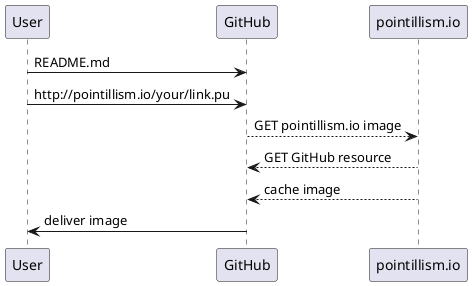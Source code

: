 @startuml
User -> GitHub: README.md
User -> GitHub: http://pointillism.io/your/link.pu
GitHub --> pointillism.io: GET pointillism.io image
GitHub <-- pointillism.io: GET GitHub resource
GitHub <-- pointillism.io: cache image
User <- GitHub: deliver image
@enduml